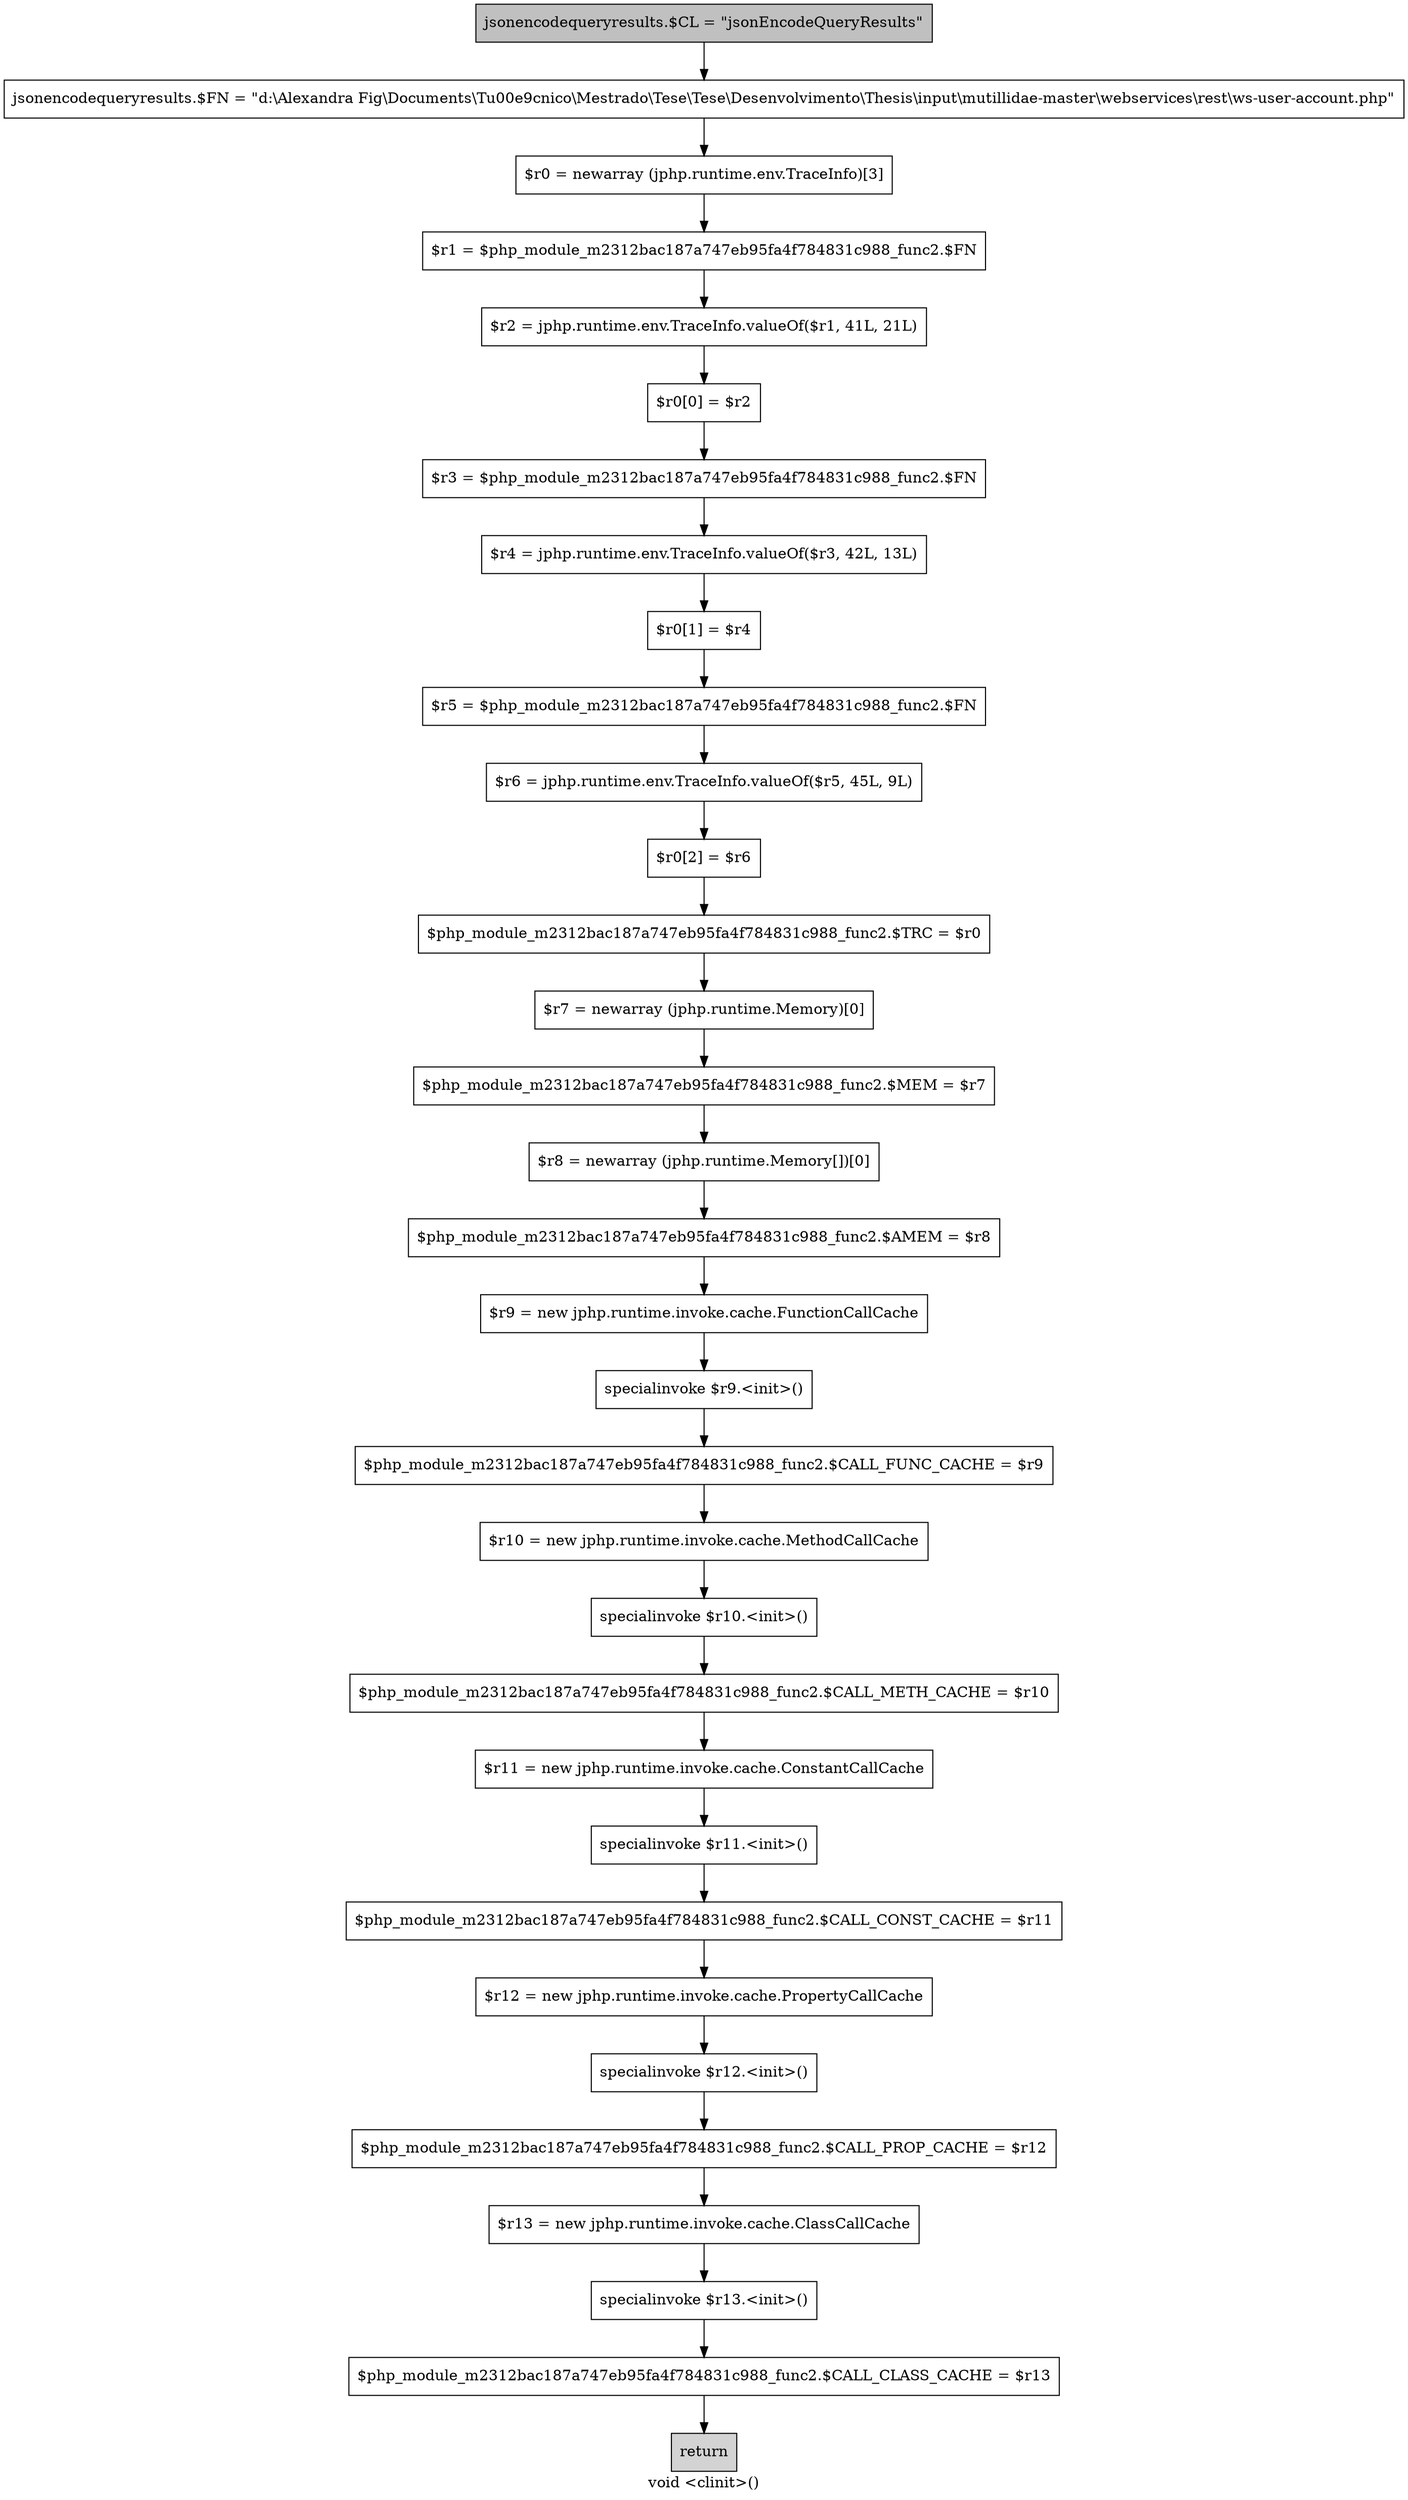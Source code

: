 digraph "void <clinit>()" {
    label="void <clinit>()";
    node [shape=box];
    "0" [style=filled,fillcolor=gray,label="jsonencodequeryresults.$CL = \"jsonEncodeQueryResults\"",];
    "1" [label="jsonencodequeryresults.$FN = \"d:\\Alexandra Fig\\Documents\\T\u00e9cnico\\Mestrado\\Tese\\Tese\\Desenvolvimento\\Thesis\\input\\mutillidae-master\\webservices\\rest\\ws-user-account.php\"",];
    "0"->"1";
    "2" [label="$r0 = newarray (jphp.runtime.env.TraceInfo)[3]",];
    "1"->"2";
    "3" [label="$r1 = $php_module_m2312bac187a747eb95fa4f784831c988_func2.$FN",];
    "2"->"3";
    "4" [label="$r2 = jphp.runtime.env.TraceInfo.valueOf($r1, 41L, 21L)",];
    "3"->"4";
    "5" [label="$r0[0] = $r2",];
    "4"->"5";
    "6" [label="$r3 = $php_module_m2312bac187a747eb95fa4f784831c988_func2.$FN",];
    "5"->"6";
    "7" [label="$r4 = jphp.runtime.env.TraceInfo.valueOf($r3, 42L, 13L)",];
    "6"->"7";
    "8" [label="$r0[1] = $r4",];
    "7"->"8";
    "9" [label="$r5 = $php_module_m2312bac187a747eb95fa4f784831c988_func2.$FN",];
    "8"->"9";
    "10" [label="$r6 = jphp.runtime.env.TraceInfo.valueOf($r5, 45L, 9L)",];
    "9"->"10";
    "11" [label="$r0[2] = $r6",];
    "10"->"11";
    "12" [label="$php_module_m2312bac187a747eb95fa4f784831c988_func2.$TRC = $r0",];
    "11"->"12";
    "13" [label="$r7 = newarray (jphp.runtime.Memory)[0]",];
    "12"->"13";
    "14" [label="$php_module_m2312bac187a747eb95fa4f784831c988_func2.$MEM = $r7",];
    "13"->"14";
    "15" [label="$r8 = newarray (jphp.runtime.Memory[])[0]",];
    "14"->"15";
    "16" [label="$php_module_m2312bac187a747eb95fa4f784831c988_func2.$AMEM = $r8",];
    "15"->"16";
    "17" [label="$r9 = new jphp.runtime.invoke.cache.FunctionCallCache",];
    "16"->"17";
    "18" [label="specialinvoke $r9.<init>()",];
    "17"->"18";
    "19" [label="$php_module_m2312bac187a747eb95fa4f784831c988_func2.$CALL_FUNC_CACHE = $r9",];
    "18"->"19";
    "20" [label="$r10 = new jphp.runtime.invoke.cache.MethodCallCache",];
    "19"->"20";
    "21" [label="specialinvoke $r10.<init>()",];
    "20"->"21";
    "22" [label="$php_module_m2312bac187a747eb95fa4f784831c988_func2.$CALL_METH_CACHE = $r10",];
    "21"->"22";
    "23" [label="$r11 = new jphp.runtime.invoke.cache.ConstantCallCache",];
    "22"->"23";
    "24" [label="specialinvoke $r11.<init>()",];
    "23"->"24";
    "25" [label="$php_module_m2312bac187a747eb95fa4f784831c988_func2.$CALL_CONST_CACHE = $r11",];
    "24"->"25";
    "26" [label="$r12 = new jphp.runtime.invoke.cache.PropertyCallCache",];
    "25"->"26";
    "27" [label="specialinvoke $r12.<init>()",];
    "26"->"27";
    "28" [label="$php_module_m2312bac187a747eb95fa4f784831c988_func2.$CALL_PROP_CACHE = $r12",];
    "27"->"28";
    "29" [label="$r13 = new jphp.runtime.invoke.cache.ClassCallCache",];
    "28"->"29";
    "30" [label="specialinvoke $r13.<init>()",];
    "29"->"30";
    "31" [label="$php_module_m2312bac187a747eb95fa4f784831c988_func2.$CALL_CLASS_CACHE = $r13",];
    "30"->"31";
    "32" [style=filled,fillcolor=lightgray,label="return",];
    "31"->"32";
}
